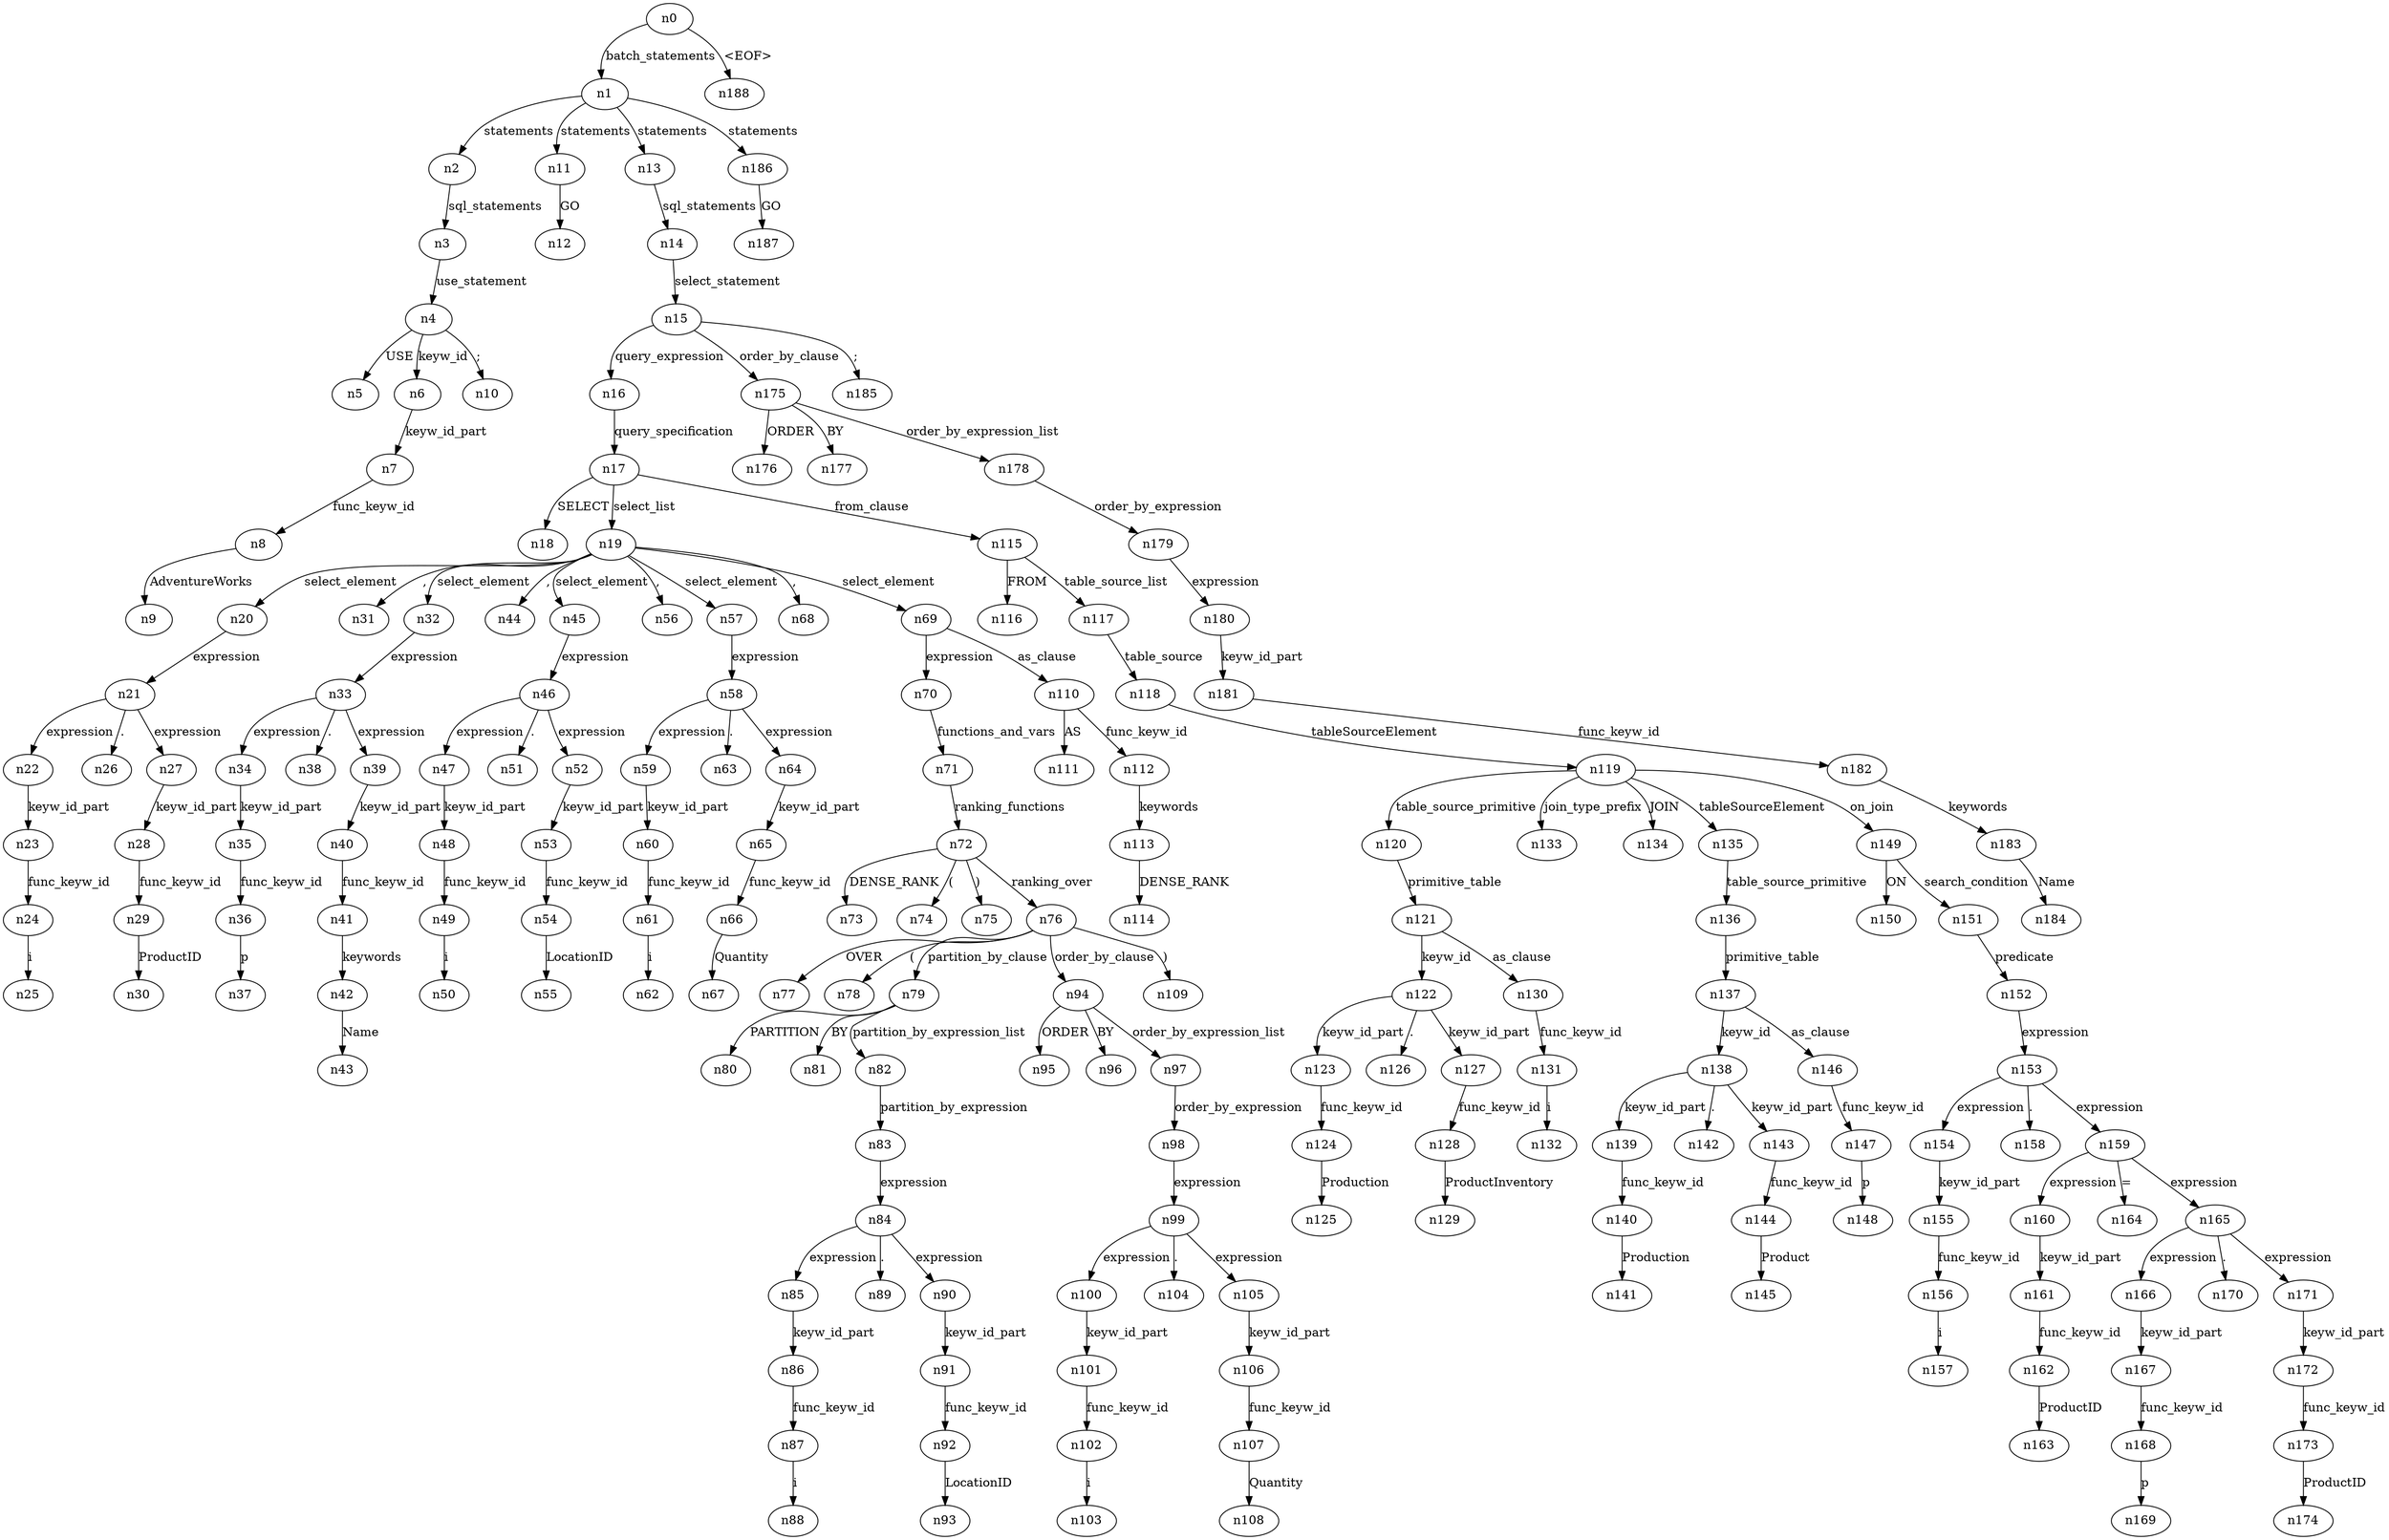 digraph ParseTree {
  n0 -> n1 [label="batch_statements"];
  n1 -> n2 [label="statements"];
  n2 -> n3 [label="sql_statements"];
  n3 -> n4 [label="use_statement"];
  n4 -> n5 [label="USE"];
  n4 -> n6 [label="keyw_id"];
  n6 -> n7 [label="keyw_id_part"];
  n7 -> n8 [label="func_keyw_id"];
  n8 -> n9 [label="AdventureWorks"];
  n4 -> n10 [label=";"];
  n1 -> n11 [label="statements"];
  n11 -> n12 [label="GO"];
  n1 -> n13 [label="statements"];
  n13 -> n14 [label="sql_statements"];
  n14 -> n15 [label="select_statement"];
  n15 -> n16 [label="query_expression"];
  n16 -> n17 [label="query_specification"];
  n17 -> n18 [label="SELECT"];
  n17 -> n19 [label="select_list"];
  n19 -> n20 [label="select_element"];
  n20 -> n21 [label="expression"];
  n21 -> n22 [label="expression"];
  n22 -> n23 [label="keyw_id_part"];
  n23 -> n24 [label="func_keyw_id"];
  n24 -> n25 [label="i"];
  n21 -> n26 [label="."];
  n21 -> n27 [label="expression"];
  n27 -> n28 [label="keyw_id_part"];
  n28 -> n29 [label="func_keyw_id"];
  n29 -> n30 [label="ProductID"];
  n19 -> n31 [label=","];
  n19 -> n32 [label="select_element"];
  n32 -> n33 [label="expression"];
  n33 -> n34 [label="expression"];
  n34 -> n35 [label="keyw_id_part"];
  n35 -> n36 [label="func_keyw_id"];
  n36 -> n37 [label="p"];
  n33 -> n38 [label="."];
  n33 -> n39 [label="expression"];
  n39 -> n40 [label="keyw_id_part"];
  n40 -> n41 [label="func_keyw_id"];
  n41 -> n42 [label="keywords"];
  n42 -> n43 [label="Name"];
  n19 -> n44 [label=","];
  n19 -> n45 [label="select_element"];
  n45 -> n46 [label="expression"];
  n46 -> n47 [label="expression"];
  n47 -> n48 [label="keyw_id_part"];
  n48 -> n49 [label="func_keyw_id"];
  n49 -> n50 [label="i"];
  n46 -> n51 [label="."];
  n46 -> n52 [label="expression"];
  n52 -> n53 [label="keyw_id_part"];
  n53 -> n54 [label="func_keyw_id"];
  n54 -> n55 [label="LocationID"];
  n19 -> n56 [label=","];
  n19 -> n57 [label="select_element"];
  n57 -> n58 [label="expression"];
  n58 -> n59 [label="expression"];
  n59 -> n60 [label="keyw_id_part"];
  n60 -> n61 [label="func_keyw_id"];
  n61 -> n62 [label="i"];
  n58 -> n63 [label="."];
  n58 -> n64 [label="expression"];
  n64 -> n65 [label="keyw_id_part"];
  n65 -> n66 [label="func_keyw_id"];
  n66 -> n67 [label="Quantity"];
  n19 -> n68 [label=","];
  n19 -> n69 [label="select_element"];
  n69 -> n70 [label="expression"];
  n70 -> n71 [label="functions_and_vars"];
  n71 -> n72 [label="ranking_functions"];
  n72 -> n73 [label="DENSE_RANK"];
  n72 -> n74 [label="("];
  n72 -> n75 [label=")"];
  n72 -> n76 [label="ranking_over"];
  n76 -> n77 [label="OVER"];
  n76 -> n78 [label="("];
  n76 -> n79 [label="partition_by_clause"];
  n79 -> n80 [label="PARTITION"];
  n79 -> n81 [label="BY"];
  n79 -> n82 [label="partition_by_expression_list"];
  n82 -> n83 [label="partition_by_expression"];
  n83 -> n84 [label="expression"];
  n84 -> n85 [label="expression"];
  n85 -> n86 [label="keyw_id_part"];
  n86 -> n87 [label="func_keyw_id"];
  n87 -> n88 [label="i"];
  n84 -> n89 [label="."];
  n84 -> n90 [label="expression"];
  n90 -> n91 [label="keyw_id_part"];
  n91 -> n92 [label="func_keyw_id"];
  n92 -> n93 [label="LocationID"];
  n76 -> n94 [label="order_by_clause"];
  n94 -> n95 [label="ORDER"];
  n94 -> n96 [label="BY"];
  n94 -> n97 [label="order_by_expression_list"];
  n97 -> n98 [label="order_by_expression"];
  n98 -> n99 [label="expression"];
  n99 -> n100 [label="expression"];
  n100 -> n101 [label="keyw_id_part"];
  n101 -> n102 [label="func_keyw_id"];
  n102 -> n103 [label="i"];
  n99 -> n104 [label="."];
  n99 -> n105 [label="expression"];
  n105 -> n106 [label="keyw_id_part"];
  n106 -> n107 [label="func_keyw_id"];
  n107 -> n108 [label="Quantity"];
  n76 -> n109 [label=")"];
  n69 -> n110 [label="as_clause"];
  n110 -> n111 [label="AS"];
  n110 -> n112 [label="func_keyw_id"];
  n112 -> n113 [label="keywords"];
  n113 -> n114 [label="DENSE_RANK"];
  n17 -> n115 [label="from_clause"];
  n115 -> n116 [label="FROM"];
  n115 -> n117 [label="table_source_list"];
  n117 -> n118 [label="table_source"];
  n118 -> n119 [label="tableSourceElement"];
  n119 -> n120 [label="table_source_primitive"];
  n120 -> n121 [label="primitive_table"];
  n121 -> n122 [label="keyw_id"];
  n122 -> n123 [label="keyw_id_part"];
  n123 -> n124 [label="func_keyw_id"];
  n124 -> n125 [label="Production"];
  n122 -> n126 [label="."];
  n122 -> n127 [label="keyw_id_part"];
  n127 -> n128 [label="func_keyw_id"];
  n128 -> n129 [label="ProductInventory"];
  n121 -> n130 [label="as_clause"];
  n130 -> n131 [label="func_keyw_id"];
  n131 -> n132 [label="i"];
  n119 -> n133 [label="join_type_prefix"];
  n119 -> n134 [label="JOIN"];
  n119 -> n135 [label="tableSourceElement"];
  n135 -> n136 [label="table_source_primitive"];
  n136 -> n137 [label="primitive_table"];
  n137 -> n138 [label="keyw_id"];
  n138 -> n139 [label="keyw_id_part"];
  n139 -> n140 [label="func_keyw_id"];
  n140 -> n141 [label="Production"];
  n138 -> n142 [label="."];
  n138 -> n143 [label="keyw_id_part"];
  n143 -> n144 [label="func_keyw_id"];
  n144 -> n145 [label="Product"];
  n137 -> n146 [label="as_clause"];
  n146 -> n147 [label="func_keyw_id"];
  n147 -> n148 [label="p"];
  n119 -> n149 [label="on_join"];
  n149 -> n150 [label="ON"];
  n149 -> n151 [label="search_condition"];
  n151 -> n152 [label="predicate"];
  n152 -> n153 [label="expression"];
  n153 -> n154 [label="expression"];
  n154 -> n155 [label="keyw_id_part"];
  n155 -> n156 [label="func_keyw_id"];
  n156 -> n157 [label="i"];
  n153 -> n158 [label="."];
  n153 -> n159 [label="expression"];
  n159 -> n160 [label="expression"];
  n160 -> n161 [label="keyw_id_part"];
  n161 -> n162 [label="func_keyw_id"];
  n162 -> n163 [label="ProductID"];
  n159 -> n164 [label="="];
  n159 -> n165 [label="expression"];
  n165 -> n166 [label="expression"];
  n166 -> n167 [label="keyw_id_part"];
  n167 -> n168 [label="func_keyw_id"];
  n168 -> n169 [label="p"];
  n165 -> n170 [label="."];
  n165 -> n171 [label="expression"];
  n171 -> n172 [label="keyw_id_part"];
  n172 -> n173 [label="func_keyw_id"];
  n173 -> n174 [label="ProductID"];
  n15 -> n175 [label="order_by_clause"];
  n175 -> n176 [label="ORDER"];
  n175 -> n177 [label="BY"];
  n175 -> n178 [label="order_by_expression_list"];
  n178 -> n179 [label="order_by_expression"];
  n179 -> n180 [label="expression"];
  n180 -> n181 [label="keyw_id_part"];
  n181 -> n182 [label="func_keyw_id"];
  n182 -> n183 [label="keywords"];
  n183 -> n184 [label="Name"];
  n15 -> n185 [label=";"];
  n1 -> n186 [label="statements"];
  n186 -> n187 [label="GO"];
  n0 -> n188 [label="<EOF>"];
}